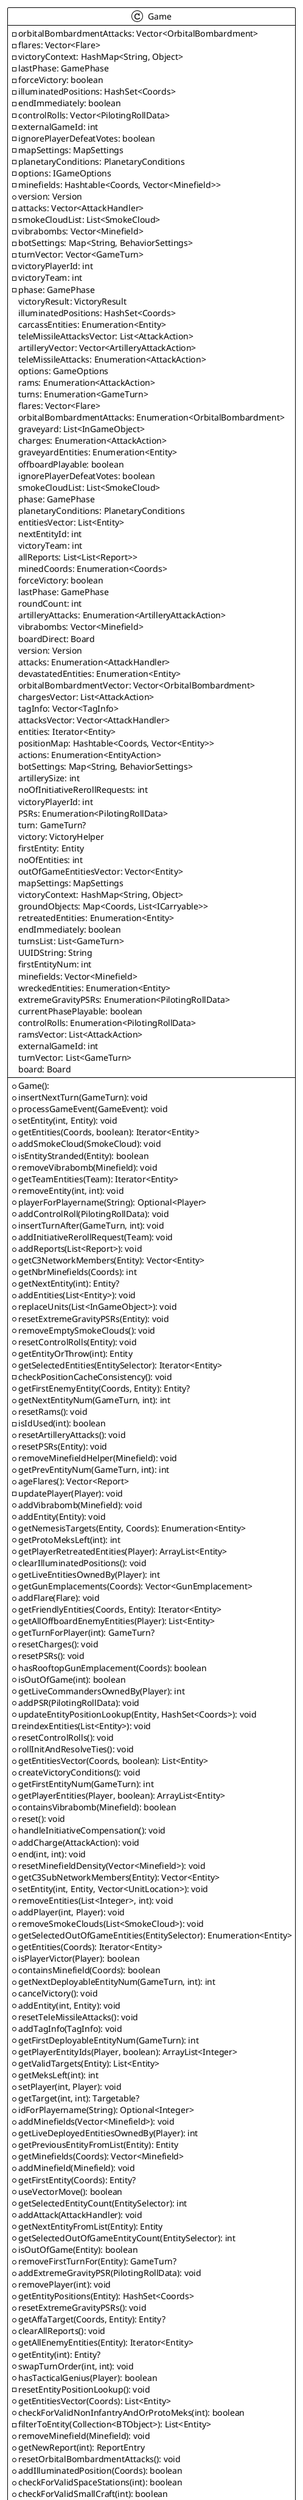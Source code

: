 @startuml

!theme plain
top to bottom direction
skinparam linetype ortho

class Game {
  + Game(): 
  - orbitalBombardmentAttacks: Vector<OrbitalBombardment>
  - flares: Vector<Flare>
  - victoryContext: HashMap<String, Object>
  - lastPhase: GamePhase
  - forceVictory: boolean
  - illuminatedPositions: HashSet<Coords>
  - endImmediately: boolean
  - controlRolls: Vector<PilotingRollData>
  - externalGameId: int
  - ignorePlayerDefeatVotes: boolean
  - mapSettings: MapSettings
  - planetaryConditions: PlanetaryConditions
  - options: IGameOptions
  - minefields: Hashtable<Coords, Vector<Minefield>>
  + version: Version
  - attacks: Vector<AttackHandler>
  - smokeCloudList: List<SmokeCloud>
  - vibrabombs: Vector<Minefield>
  - botSettings: Map<String, BehaviorSettings>
  - turnVector: Vector<GameTurn>
  - victoryPlayerId: int
  - victoryTeam: int
  - phase: GamePhase
  + insertNextTurn(GameTurn): void
  + processGameEvent(GameEvent): void
  + setEntity(int, Entity): void
  + getEntities(Coords, boolean): Iterator<Entity>
  + addSmokeCloud(SmokeCloud): void
  + isEntityStranded(Entity): boolean
  + removeVibrabomb(Minefield): void
  + getTeamEntities(Team): Iterator<Entity>
  + removeEntity(int, int): void
  + playerForPlayername(String): Optional<Player>
  + addControlRoll(PilotingRollData): void
  + insertTurnAfter(GameTurn, int): void
  + addInitiativeRerollRequest(Team): void
  + addReports(List<Report>): void
  + getC3NetworkMembers(Entity): Vector<Entity>
  + getNbrMinefields(Coords): int
  + getNextEntity(int): Entity?
  + addEntities(List<Entity>): void
  + replaceUnits(List<InGameObject>): void
  + resetExtremeGravityPSRs(Entity): void
  + removeEmptySmokeClouds(): void
  + resetControlRolls(Entity): void
  + getEntityOrThrow(int): Entity
  + getSelectedEntities(EntitySelector): Iterator<Entity>
  - checkPositionCacheConsistency(): void
  + getFirstEnemyEntity(Coords, Entity): Entity?
  + getNextEntityNum(GameTurn, int): int
  + resetRams(): void
  - isIdUsed(int): boolean
  + resetArtilleryAttacks(): void
  + resetPSRs(Entity): void
  + removeMinefieldHelper(Minefield): void
  + getPrevEntityNum(GameTurn, int): int
  + ageFlares(): Vector<Report>
  - updatePlayer(Player): void
  + addVibrabomb(Minefield): void
  + addEntity(Entity): void
  + getNemesisTargets(Entity, Coords): Enumeration<Entity>
  + getProtoMeksLeft(int): int
  + getPlayerRetreatedEntities(Player): ArrayList<Entity>
  + clearIlluminatedPositions(): void
  + getLiveEntitiesOwnedBy(Player): int
  + getGunEmplacements(Coords): Vector<GunEmplacement>
  + addFlare(Flare): void
  + getFriendlyEntities(Coords, Entity): Iterator<Entity>
  + getAllOffboardEnemyEntities(Player): List<Entity>
  + getTurnForPlayer(int): GameTurn?
  + resetCharges(): void
  + resetPSRs(): void
  + hasRooftopGunEmplacement(Coords): boolean
  + isOutOfGame(int): boolean
  + getLiveCommandersOwnedBy(Player): int
  + addPSR(PilotingRollData): void
  + updateEntityPositionLookup(Entity, HashSet<Coords>): void
  - reindexEntities(List<Entity>): void
  + resetControlRolls(): void
  + rollInitAndResolveTies(): void
  + getEntitiesVector(Coords, boolean): List<Entity>
  + createVictoryConditions(): void
  + getFirstEntityNum(GameTurn): int
  + getPlayerEntities(Player, boolean): ArrayList<Entity>
  + containsVibrabomb(Minefield): boolean
  + reset(): void
  + handleInitiativeCompensation(): void
  + addCharge(AttackAction): void
  + end(int, int): void
  + resetMinefieldDensity(Vector<Minefield>): void
  + getC3SubNetworkMembers(Entity): Vector<Entity>
  + setEntity(int, Entity, Vector<UnitLocation>): void
  + removeEntities(List<Integer>, int): void
  + addPlayer(int, Player): void
  + removeSmokeClouds(List<SmokeCloud>): void
  + getSelectedOutOfGameEntities(EntitySelector): Enumeration<Entity>
  + getEntities(Coords): Iterator<Entity>
  + isPlayerVictor(Player): boolean
  + containsMinefield(Coords): boolean
  + getNextDeployableEntityNum(GameTurn, int): int
  + cancelVictory(): void
  + addEntity(int, Entity): void
  + resetTeleMissileAttacks(): void
  + addTagInfo(TagInfo): void
  + getFirstDeployableEntityNum(GameTurn): int
  + getPlayerEntityIds(Player, boolean): ArrayList<Integer>
  + getValidTargets(Entity): List<Entity>
  + getMeksLeft(int): int
  + setPlayer(int, Player): void
  + getTarget(int, int): Targetable?
  + idForPlayername(String): Optional<Integer>
  + addMinefields(Vector<Minefield>): void
  + getLiveDeployedEntitiesOwnedBy(Player): int
  + getPreviousEntityFromList(Entity): Entity
  + getMinefields(Coords): Vector<Minefield>
  + addMinefield(Minefield): void
  + getFirstEntity(Coords): Entity?
  + useVectorMove(): boolean
  + getSelectedEntityCount(EntitySelector): int
  + addAttack(AttackHandler): void
  + getNextEntityFromList(Entity): Entity
  + getSelectedOutOfGameEntityCount(EntitySelector): int
  + isOutOfGame(Entity): boolean
  + removeFirstTurnFor(Entity): GameTurn?
  + addExtremeGravityPSR(PilotingRollData): void
  + removePlayer(int): void
  + getEntityPositions(Entity): HashSet<Coords>
  + resetExtremeGravityPSRs(): void
  + getAffaTarget(Coords, Entity): Entity?
  + clearAllReports(): void
  + getAllEnemyEntities(Entity): Iterator<Entity>
  + getEntity(int): Entity?
  + swapTurnOrder(int, int): void
  + hasTacticalGenius(Player): boolean
  - resetEntityPositionLookup(): void
  + getEntitiesVector(Coords): List<Entity>
  + checkForValidNonInfantryAndOrProtoMeks(int): boolean
  - filterToEntity(Collection<BTObject>): List<Entity>
  + removeMinefield(Minefield): void
  + getNewReport(int): ReportEntry
  + resetOrbitalBombardmentAttacks(): void
  + addIlluminatedPosition(Coords): boolean
  + checkForValidSpaceStations(int): boolean
  + checkForValidSmallCraft(int): boolean
  # addMinefieldHelper(Minefield): void
  + getVehiclesLeft(int): int
  # clearMinefieldsHelper(): void
  + getEnemyEntities(Coords, Entity): Iterator<Entity>
  + getEntityFromAllSources(int): Entity
  + checkForValidDropShips(int): boolean
  + removeAttack(AttackHandler): void
  + getGroundObjects(Coords, Entity): List<ICarryable>
  + setupTeams(): void
  + removeTurnFor(Entity): void
  + addEntity(Entity, boolean): void
  + addRam(AttackAction): void
  + inGameTWEntities(): List<Entity>
  + setTurnIndex(int, int): void
  + getInfantryLeft(int): int
  + getFirstEntity(GameTurn): Entity
  - countEntitiesInCache(List<Integer>): int
  + moveToGraveyard(int): void
  + addTeleMissileAttack(AttackAction): void
  + removeCompletelyDissipatedSmokeClouds(): void
  + changeToNextTurn(): GameTurn
  + removeSpecificEntityTurnsFor(Entity): int
  + clearMinefields(): void
  - removeEntityPositionLookup(Entity): void
  + getFirstHiddenEntityNum(GameTurn): int
  + getAllEntitiesOwnedBy(Player): int
  + hasEntity(int): boolean
  + getReports(int): List<Report>
  + getNextHiddenEntityNum(GameTurn, int): int
  - removeArtyAutoHitHexes(): void
  + getOutOfGameEntity(int): Entity
  + resetAttacks(): void
  + gameTimerIsExpired(): boolean
  + resetTagInfo(): void
   victoryResult: VictoryResult
   illuminatedPositions: HashSet<Coords>
   carcassEntities: Enumeration<Entity>
   teleMissileAttacksVector: List<AttackAction>
   artilleryVector: Vector<ArtilleryAttackAction>
   teleMissileAttacks: Enumeration<AttackAction>
   options: GameOptions
   rams: Enumeration<AttackAction>
   turns: Enumeration<GameTurn>
   flares: Vector<Flare>
   orbitalBombardmentAttacks: Enumeration<OrbitalBombardment>
   graveyard: List<InGameObject>
   charges: Enumeration<AttackAction>
   graveyardEntities: Enumeration<Entity>
   offboardPlayable: boolean
   ignorePlayerDefeatVotes: boolean
   smokeCloudList: List<SmokeCloud>
   phase: GamePhase
   planetaryConditions: PlanetaryConditions
   entitiesVector: List<Entity>
   nextEntityId: int
   victoryTeam: int
   allReports: List<List<Report>>
   minedCoords: Enumeration<Coords>
   forceVictory: boolean
   lastPhase: GamePhase
   roundCount: int
   artilleryAttacks: Enumeration<ArtilleryAttackAction>
   vibrabombs: Vector<Minefield>
   boardDirect: Board
   version: Version
   attacks: Enumeration<AttackHandler>
   devastatedEntities: Enumeration<Entity>
   orbitalBombardmentVector: Vector<OrbitalBombardment>
   chargesVector: List<AttackAction>
   tagInfo: Vector<TagInfo>
   attacksVector: Vector<AttackHandler>
   entities: Iterator<Entity>
   positionMap: Hashtable<Coords, Vector<Entity>>
   actions: Enumeration<EntityAction>
   botSettings: Map<String, BehaviorSettings>
   artillerySize: int
   noOfInitiativeRerollRequests: int
   victoryPlayerId: int
   PSRs: Enumeration<PilotingRollData>
   turn: GameTurn?
   victory: VictoryHelper
   firstEntity: Entity
   noOfEntities: int
   outOfGameEntitiesVector: Vector<Entity>
   mapSettings: MapSettings
   victoryContext: HashMap<String, Object>
   groundObjects: Map<Coords, List<ICarryable>>
   retreatedEntities: Enumeration<Entity>
   endImmediately: boolean
   turnsList: List<GameTurn>
   UUIDString: String
   firstEntityNum: int
   minefields: Vector<Minefield>
   wreckedEntities: Enumeration<Entity>
   extremeGravityPSRs: Enumeration<PilotingRollData>
   currentPhasePlayable: boolean
   controlRolls: Enumeration<PilotingRollData>
   ramsVector: List<AttackAction>
   externalGameId: int
   turnVector: List<GameTurn>
   board: Board
}


@enduml

